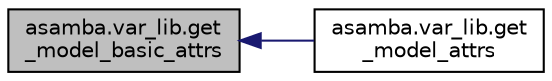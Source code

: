 digraph "asamba.var_lib.get_model_basic_attrs"
{
  edge [fontname="Helvetica",fontsize="10",labelfontname="Helvetica",labelfontsize="10"];
  node [fontname="Helvetica",fontsize="10",shape=record];
  rankdir="LR";
  Node18 [label="asamba.var_lib.get\l_model_basic_attrs",height=0.2,width=0.4,color="black", fillcolor="grey75", style="filled", fontcolor="black"];
  Node18 -> Node19 [dir="back",color="midnightblue",fontsize="10",style="solid",fontname="Helvetica"];
  Node19 [label="asamba.var_lib.get\l_model_attrs",height=0.2,width=0.4,color="black", fillcolor="white", style="filled",URL="$namespaceasamba_1_1var__lib.html#a0c87523dbf5108a45ba622f3a931ea61"];
}
